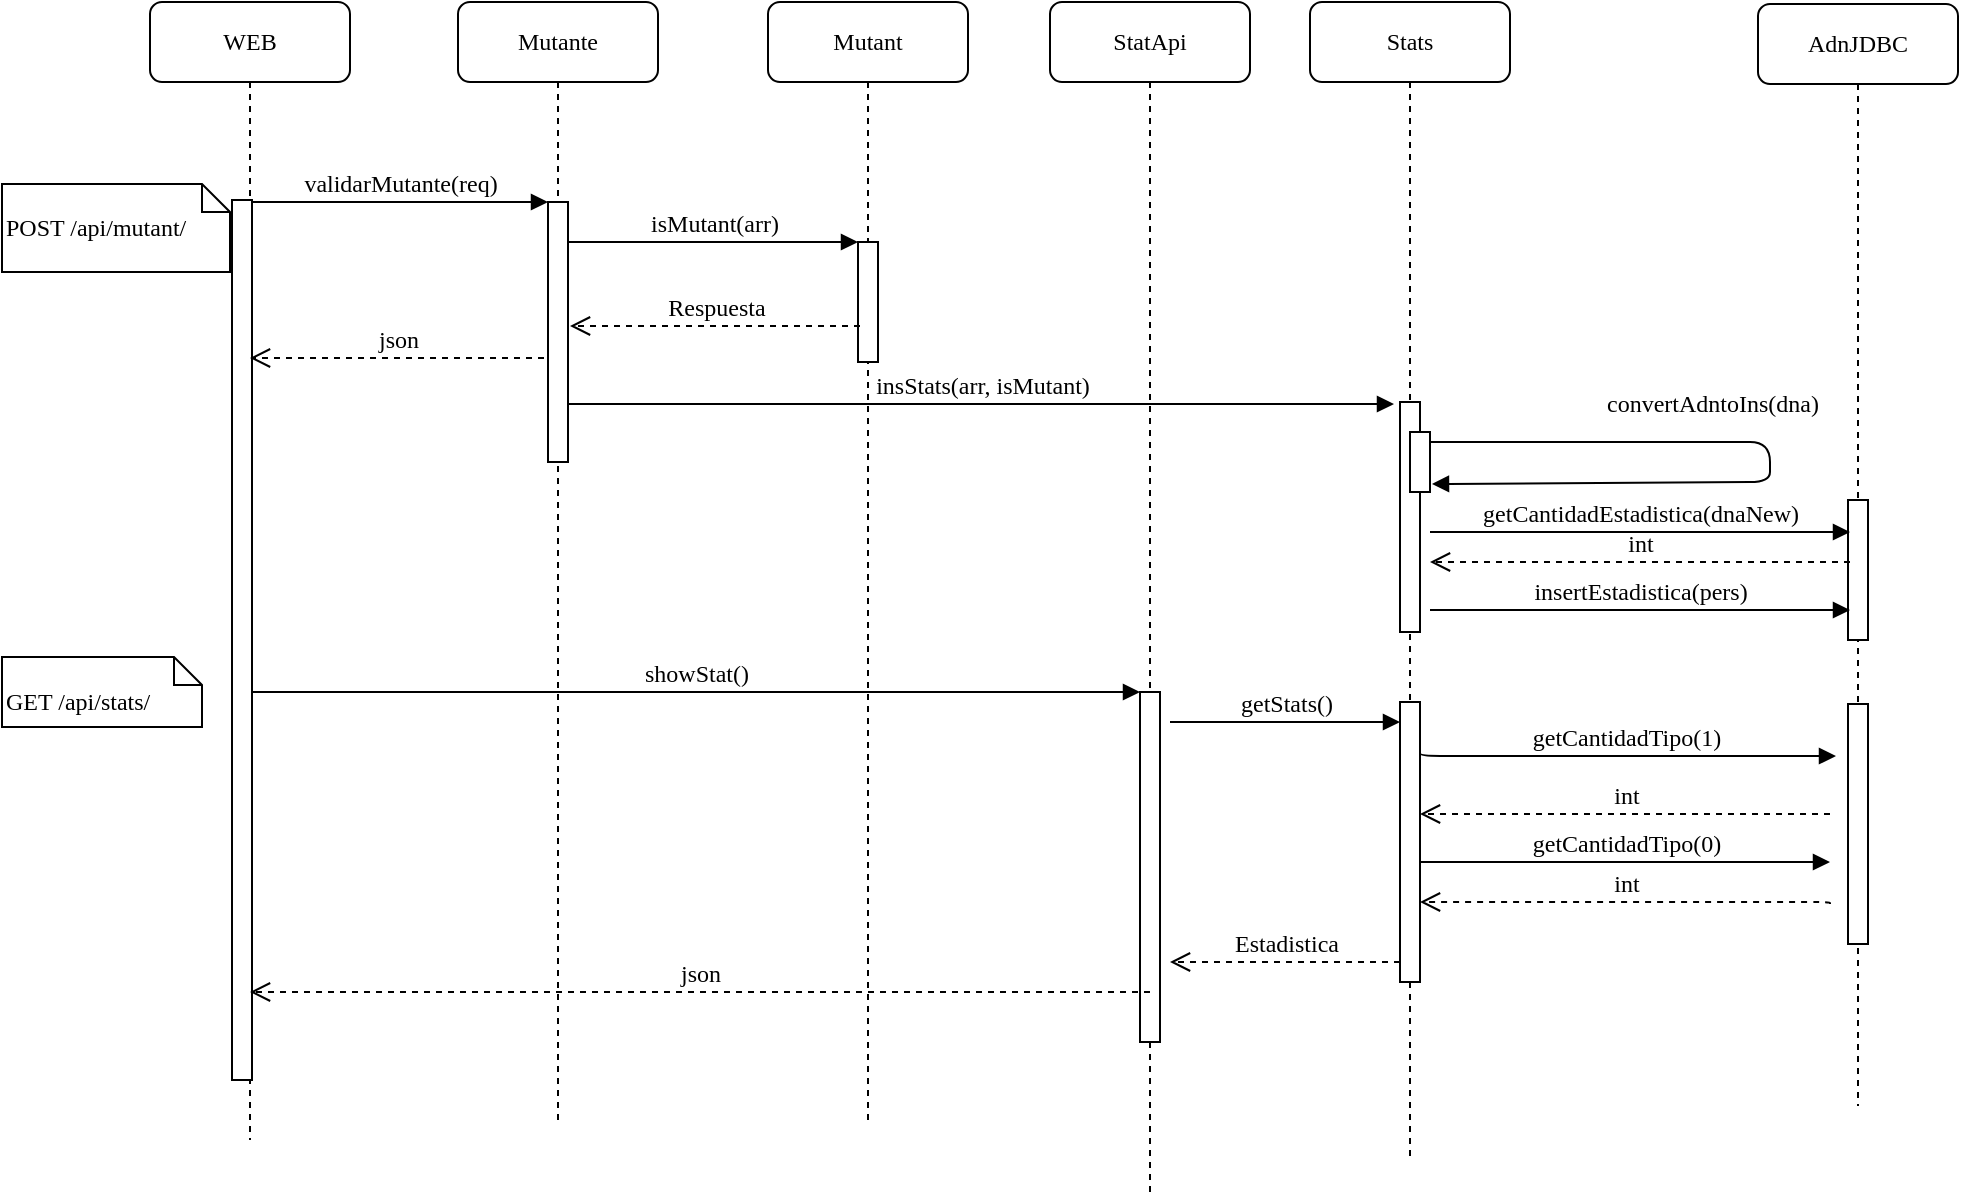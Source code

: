 <mxfile version="12.0.2" type="device" pages="1"><diagram name="Page-1" id="13e1069c-82ec-6db2-03f1-153e76fe0fe0"><mxGraphModel dx="1440" dy="578" grid="1" gridSize="10" guides="1" tooltips="1" connect="1" arrows="1" fold="1" page="1" pageScale="1" pageWidth="1100" pageHeight="850" background="#ffffff" math="0" shadow="0"><root><mxCell id="0"/><mxCell id="1" parent="0"/><mxCell id="7baba1c4bc27f4b0-2" value="Mutante" style="shape=umlLifeline;perimeter=lifelinePerimeter;whiteSpace=wrap;html=1;container=1;collapsible=0;recursiveResize=0;outlineConnect=0;rounded=1;shadow=0;comic=0;labelBackgroundColor=none;strokeColor=#000000;strokeWidth=1;fillColor=#FFFFFF;fontFamily=Verdana;fontSize=12;fontColor=#000000;align=center;" parent="1" vertex="1"><mxGeometry x="254" y="100" width="100" height="560" as="geometry"/></mxCell><mxCell id="7baba1c4bc27f4b0-10" value="" style="html=1;points=[];perimeter=orthogonalPerimeter;rounded=0;shadow=0;comic=0;labelBackgroundColor=none;strokeColor=#000000;strokeWidth=1;fillColor=#FFFFFF;fontFamily=Verdana;fontSize=12;fontColor=#000000;align=center;" parent="7baba1c4bc27f4b0-2" vertex="1"><mxGeometry x="45" y="100" width="10" height="130" as="geometry"/></mxCell><mxCell id="7baba1c4bc27f4b0-3" value="Mutant" style="shape=umlLifeline;perimeter=lifelinePerimeter;whiteSpace=wrap;html=1;container=1;collapsible=0;recursiveResize=0;outlineConnect=0;rounded=1;shadow=0;comic=0;labelBackgroundColor=none;strokeColor=#000000;strokeWidth=1;fillColor=#FFFFFF;fontFamily=Verdana;fontSize=12;fontColor=#000000;align=center;" parent="1" vertex="1"><mxGeometry x="409" y="100" width="100" height="560" as="geometry"/></mxCell><mxCell id="7baba1c4bc27f4b0-13" value="" style="html=1;points=[];perimeter=orthogonalPerimeter;rounded=0;shadow=0;comic=0;labelBackgroundColor=none;strokeColor=#000000;strokeWidth=1;fillColor=#FFFFFF;fontFamily=Verdana;fontSize=12;fontColor=#000000;align=center;" parent="7baba1c4bc27f4b0-3" vertex="1"><mxGeometry x="45" y="120" width="10" height="60" as="geometry"/></mxCell><mxCell id="7baba1c4bc27f4b0-4" value="StatApi" style="shape=umlLifeline;perimeter=lifelinePerimeter;whiteSpace=wrap;html=1;container=1;collapsible=0;recursiveResize=0;outlineConnect=0;rounded=1;shadow=0;comic=0;labelBackgroundColor=none;strokeColor=#000000;strokeWidth=1;fillColor=#FFFFFF;fontFamily=Verdana;fontSize=12;fontColor=#000000;align=center;" parent="1" vertex="1"><mxGeometry x="550" y="100" width="100" height="596" as="geometry"/></mxCell><mxCell id="7baba1c4bc27f4b0-22" value="" style="html=1;points=[];perimeter=orthogonalPerimeter;rounded=0;shadow=0;comic=0;labelBackgroundColor=none;strokeColor=#000000;strokeWidth=1;fillColor=#FFFFFF;fontFamily=Verdana;fontSize=12;fontColor=#000000;align=center;" parent="7baba1c4bc27f4b0-4" vertex="1"><mxGeometry x="45" y="345" width="10" height="175" as="geometry"/></mxCell><mxCell id="7baba1c4bc27f4b0-5" value="Stats" style="shape=umlLifeline;perimeter=lifelinePerimeter;whiteSpace=wrap;html=1;container=1;collapsible=0;recursiveResize=0;outlineConnect=0;rounded=1;shadow=0;comic=0;labelBackgroundColor=none;strokeColor=#000000;strokeWidth=1;fillColor=#FFFFFF;fontFamily=Verdana;fontSize=12;fontColor=#000000;align=center;" parent="1" vertex="1"><mxGeometry x="680" y="100" width="100" height="580" as="geometry"/></mxCell><mxCell id="7baba1c4bc27f4b0-37" value="" style="html=1;points=[];perimeter=orthogonalPerimeter;rounded=0;shadow=0;comic=0;labelBackgroundColor=none;strokeColor=#000000;strokeWidth=1;fillColor=#FFFFFF;fontFamily=Verdana;fontSize=12;fontColor=#000000;align=center;" parent="7baba1c4bc27f4b0-5" vertex="1"><mxGeometry x="45" y="350" width="10" height="140" as="geometry"/></mxCell><mxCell id="3C1lvmpE6AxyLVdhRp6n-18" value="" style="html=1;points=[];perimeter=orthogonalPerimeter;rounded=0;shadow=0;comic=0;labelBackgroundColor=none;strokeColor=#000000;strokeWidth=1;fillColor=#FFFFFF;fontFamily=Verdana;fontSize=12;fontColor=#000000;align=center;" parent="7baba1c4bc27f4b0-5" vertex="1"><mxGeometry x="45" y="200" width="10" height="115" as="geometry"/></mxCell><mxCell id="3C1lvmpE6AxyLVdhRp6n-22" value="" style="html=1;points=[];perimeter=orthogonalPerimeter;rounded=0;shadow=0;comic=0;labelBackgroundColor=none;strokeColor=#000000;strokeWidth=1;fillColor=#FFFFFF;fontFamily=Verdana;fontSize=12;fontColor=#000000;align=center;" parent="7baba1c4bc27f4b0-5" vertex="1"><mxGeometry x="50" y="215" width="10" height="30" as="geometry"/></mxCell><mxCell id="3C1lvmpE6AxyLVdhRp6n-23" value="convertAdntoIns(dna)" style="html=1;verticalAlign=bottom;endArrow=block;labelBackgroundColor=none;fontFamily=Verdana;fontSize=12;edgeStyle=elbowEdgeStyle;elbow=vertical;entryX=1.1;entryY=0.867;entryDx=0;entryDy=0;entryPerimeter=0;" parent="7baba1c4bc27f4b0-5" source="3C1lvmpE6AxyLVdhRp6n-22" target="3C1lvmpE6AxyLVdhRp6n-22" edge="1"><mxGeometry x="-0.218" y="10" relative="1" as="geometry"><mxPoint x="-206" y="140" as="sourcePoint"/><mxPoint x="120" y="140" as="targetPoint"/><Array as="points"><mxPoint x="230" y="230"/></Array><mxPoint as="offset"/></mxGeometry></mxCell><mxCell id="7baba1c4bc27f4b0-6" value="AdnJDBC" style="shape=umlLifeline;perimeter=lifelinePerimeter;whiteSpace=wrap;html=1;container=1;collapsible=0;recursiveResize=0;outlineConnect=0;rounded=1;shadow=0;comic=0;labelBackgroundColor=none;strokeColor=#000000;strokeWidth=1;fillColor=#FFFFFF;fontFamily=Verdana;fontSize=12;fontColor=#000000;align=center;" parent="1" vertex="1"><mxGeometry x="904" y="101" width="100" height="551" as="geometry"/></mxCell><mxCell id="7baba1c4bc27f4b0-25" value="" style="html=1;points=[];perimeter=orthogonalPerimeter;rounded=0;shadow=0;comic=0;labelBackgroundColor=none;strokeColor=#000000;strokeWidth=1;fillColor=#FFFFFF;fontFamily=Verdana;fontSize=12;fontColor=#000000;align=center;" parent="7baba1c4bc27f4b0-6" vertex="1"><mxGeometry x="45" y="248" width="10" height="70" as="geometry"/></mxCell><mxCell id="3C1lvmpE6AxyLVdhRp6n-28" value="" style="html=1;points=[];perimeter=orthogonalPerimeter;rounded=0;shadow=0;comic=0;labelBackgroundColor=none;strokeColor=#000000;strokeWidth=1;fillColor=#FFFFFF;fontFamily=Verdana;fontSize=12;fontColor=#000000;align=center;" parent="7baba1c4bc27f4b0-6" vertex="1"><mxGeometry x="45" y="350" width="10" height="120" as="geometry"/></mxCell><mxCell id="7baba1c4bc27f4b0-8" value="WEB" style="shape=umlLifeline;perimeter=lifelinePerimeter;whiteSpace=wrap;html=1;container=1;collapsible=0;recursiveResize=0;outlineConnect=0;rounded=1;shadow=0;comic=0;labelBackgroundColor=none;strokeColor=#000000;strokeWidth=1;fillColor=#FFFFFF;fontFamily=Verdana;fontSize=12;fontColor=#000000;align=center;" parent="1" vertex="1"><mxGeometry x="100" y="100" width="100" height="569" as="geometry"/></mxCell><mxCell id="7baba1c4bc27f4b0-9" value="" style="html=1;points=[];perimeter=orthogonalPerimeter;rounded=0;shadow=0;comic=0;labelBackgroundColor=none;strokeColor=#000000;strokeWidth=1;fillColor=#FFFFFF;fontFamily=Verdana;fontSize=12;fontColor=#000000;align=center;" parent="7baba1c4bc27f4b0-8" vertex="1"><mxGeometry x="41" y="99" width="10" height="440" as="geometry"/></mxCell><mxCell id="7baba1c4bc27f4b0-23" value="showStat()" style="html=1;verticalAlign=bottom;endArrow=block;entryX=0;entryY=0;labelBackgroundColor=none;fontFamily=Verdana;fontSize=12;" parent="1" source="7baba1c4bc27f4b0-9" target="7baba1c4bc27f4b0-22" edge="1"><mxGeometry relative="1" as="geometry"><mxPoint x="510" y="420" as="sourcePoint"/></mxGeometry></mxCell><mxCell id="7baba1c4bc27f4b0-11" value="validarMutante(req)" style="html=1;verticalAlign=bottom;endArrow=block;entryX=0;entryY=0;labelBackgroundColor=none;fontFamily=Verdana;fontSize=12;edgeStyle=elbowEdgeStyle;elbow=vertical;" parent="1" source="7baba1c4bc27f4b0-9" target="7baba1c4bc27f4b0-10" edge="1"><mxGeometry relative="1" as="geometry"><mxPoint x="220" y="190" as="sourcePoint"/></mxGeometry></mxCell><mxCell id="7baba1c4bc27f4b0-14" value="isMutant(arr)" style="html=1;verticalAlign=bottom;endArrow=block;entryX=0;entryY=0;labelBackgroundColor=none;fontFamily=Verdana;fontSize=12;edgeStyle=elbowEdgeStyle;elbow=vertical;" parent="1" source="7baba1c4bc27f4b0-10" target="7baba1c4bc27f4b0-13" edge="1"><mxGeometry relative="1" as="geometry"><mxPoint x="370" y="200" as="sourcePoint"/></mxGeometry></mxCell><mxCell id="7baba1c4bc27f4b0-40" value="&lt;br&gt;POST /api/mutant/" style="shape=note;whiteSpace=wrap;html=1;size=14;verticalAlign=top;align=left;spacingTop=-6;rounded=0;shadow=0;comic=0;labelBackgroundColor=none;strokeColor=#000000;strokeWidth=1;fillColor=#FFFFFF;fontFamily=Verdana;fontSize=12;fontColor=#000000;" parent="1" vertex="1"><mxGeometry x="26" y="191" width="114" height="44" as="geometry"/></mxCell><mxCell id="7baba1c4bc27f4b0-41" value="&lt;br&gt;GET /api/stats/" style="shape=note;whiteSpace=wrap;html=1;size=14;verticalAlign=top;align=left;spacingTop=-6;rounded=0;shadow=0;comic=0;labelBackgroundColor=none;strokeColor=#000000;strokeWidth=1;fillColor=#FFFFFF;fontFamily=Verdana;fontSize=12;fontColor=#000000;" parent="1" vertex="1"><mxGeometry x="26" y="427.5" width="100" height="35" as="geometry"/></mxCell><mxCell id="3C1lvmpE6AxyLVdhRp6n-4" value="Respuesta" style="html=1;verticalAlign=bottom;endArrow=open;dashed=1;endSize=8;labelBackgroundColor=none;fontFamily=Verdana;fontSize=12;edgeStyle=elbowEdgeStyle;elbow=horizontal;exitX=0.1;exitY=0.085;exitDx=0;exitDy=0;exitPerimeter=0;" parent="1" edge="1"><mxGeometry relative="1" as="geometry"><mxPoint x="310" y="262" as="targetPoint"/><Array as="points"><mxPoint x="400" y="261.5"/></Array><mxPoint x="455" y="262" as="sourcePoint"/></mxGeometry></mxCell><mxCell id="3C1lvmpE6AxyLVdhRp6n-6" value="json" style="html=1;verticalAlign=bottom;endArrow=open;dashed=1;endSize=8;labelBackgroundColor=none;fontFamily=Verdana;fontSize=12;edgeStyle=elbowEdgeStyle;elbow=horizontal;entryX=0.9;entryY=0.109;entryDx=0;entryDy=0;entryPerimeter=0;" parent="1" edge="1"><mxGeometry relative="1" as="geometry"><mxPoint x="150" y="278" as="targetPoint"/><Array as="points"/><mxPoint x="297" y="278" as="sourcePoint"/></mxGeometry></mxCell><mxCell id="3C1lvmpE6AxyLVdhRp6n-10" value="getStats()" style="html=1;verticalAlign=bottom;endArrow=block;labelBackgroundColor=none;fontFamily=Verdana;fontSize=12;edgeStyle=elbowEdgeStyle;elbow=vertical;" parent="1" target="7baba1c4bc27f4b0-37" edge="1"><mxGeometry relative="1" as="geometry"><mxPoint x="610" y="460" as="sourcePoint"/><mxPoint x="710" y="350" as="targetPoint"/><Array as="points"><mxPoint x="670" y="460"/></Array></mxGeometry></mxCell><mxCell id="3C1lvmpE6AxyLVdhRp6n-11" value="getCantidadTipo(1)" style="html=1;verticalAlign=bottom;endArrow=block;labelBackgroundColor=none;fontFamily=Verdana;fontSize=12;edgeStyle=elbowEdgeStyle;elbow=vertical;exitX=1;exitY=0.174;exitDx=0;exitDy=0;exitPerimeter=0;" parent="1" source="7baba1c4bc27f4b0-37" edge="1"><mxGeometry relative="1" as="geometry"><mxPoint x="770" y="362" as="sourcePoint"/><mxPoint x="943" y="477" as="targetPoint"/><Array as="points"><mxPoint x="770" y="477"/><mxPoint x="790" y="460"/><mxPoint x="800" y="510"/></Array></mxGeometry></mxCell><mxCell id="3C1lvmpE6AxyLVdhRp6n-12" value="int" style="html=1;verticalAlign=bottom;endArrow=open;dashed=1;endSize=8;labelBackgroundColor=none;fontFamily=Verdana;fontSize=12;edgeStyle=elbowEdgeStyle;elbow=vertical;" parent="1" target="7baba1c4bc27f4b0-37" edge="1"><mxGeometry relative="1" as="geometry"><mxPoint x="754" y="514" as="targetPoint"/><Array as="points"/><mxPoint x="940" y="506" as="sourcePoint"/></mxGeometry></mxCell><mxCell id="3C1lvmpE6AxyLVdhRp6n-13" value="getCantidadTipo(0)" style="html=1;verticalAlign=bottom;endArrow=block;labelBackgroundColor=none;fontFamily=Verdana;fontSize=12;edgeStyle=elbowEdgeStyle;elbow=vertical;" parent="1" edge="1"><mxGeometry relative="1" as="geometry"><mxPoint x="735" y="530" as="sourcePoint"/><mxPoint x="940" y="530" as="targetPoint"/><Array as="points"><mxPoint x="840" y="530"/></Array></mxGeometry></mxCell><mxCell id="3C1lvmpE6AxyLVdhRp6n-14" value="int" style="html=1;verticalAlign=bottom;endArrow=open;dashed=1;endSize=8;labelBackgroundColor=none;fontFamily=Verdana;fontSize=12;edgeStyle=elbowEdgeStyle;elbow=vertical;" parent="1" edge="1"><mxGeometry relative="1" as="geometry"><mxPoint x="735" y="550.5" as="targetPoint"/><Array as="points"><mxPoint x="825" y="550"/></Array><mxPoint x="940" y="551" as="sourcePoint"/></mxGeometry></mxCell><mxCell id="3C1lvmpE6AxyLVdhRp6n-15" value="Estadistica" style="html=1;verticalAlign=bottom;endArrow=open;dashed=1;endSize=8;labelBackgroundColor=none;fontFamily=Verdana;fontSize=12;edgeStyle=elbowEdgeStyle;elbow=vertical;" parent="1" edge="1"><mxGeometry relative="1" as="geometry"><mxPoint x="610" y="580" as="targetPoint"/><Array as="points"><mxPoint x="700" y="580"/><mxPoint x="680" y="460"/></Array><mxPoint x="725" y="580" as="sourcePoint"/></mxGeometry></mxCell><mxCell id="3C1lvmpE6AxyLVdhRp6n-16" value="json" style="html=1;verticalAlign=bottom;endArrow=open;dashed=1;endSize=8;labelBackgroundColor=none;fontFamily=Verdana;fontSize=12;edgeStyle=elbowEdgeStyle;elbow=horizontal;" parent="1" edge="1"><mxGeometry relative="1" as="geometry"><mxPoint x="150" y="595" as="targetPoint"/><Array as="points"/><mxPoint x="600" y="595" as="sourcePoint"/></mxGeometry></mxCell><mxCell id="3C1lvmpE6AxyLVdhRp6n-24" value="getCantidadEstadistica(dnaNew)" style="html=1;verticalAlign=bottom;endArrow=block;labelBackgroundColor=none;fontFamily=Verdana;fontSize=12;edgeStyle=elbowEdgeStyle;elbow=vertical;" parent="1" edge="1"><mxGeometry relative="1" as="geometry"><mxPoint x="740" y="365" as="sourcePoint"/><mxPoint x="950" y="365" as="targetPoint"/><Array as="points"><mxPoint x="880" y="365"/></Array></mxGeometry></mxCell><mxCell id="3C1lvmpE6AxyLVdhRp6n-25" value="int" style="html=1;verticalAlign=bottom;endArrow=open;dashed=1;endSize=8;labelBackgroundColor=none;fontFamily=Verdana;fontSize=12;edgeStyle=elbowEdgeStyle;elbow=vertical;" parent="1" edge="1"><mxGeometry relative="1" as="geometry"><mxPoint x="740" y="380" as="targetPoint"/><Array as="points"/><mxPoint x="950" y="380" as="sourcePoint"/></mxGeometry></mxCell><mxCell id="3C1lvmpE6AxyLVdhRp6n-27" value="insertEstadistica(pers)" style="html=1;verticalAlign=bottom;endArrow=block;labelBackgroundColor=none;fontFamily=Verdana;fontSize=12;edgeStyle=elbowEdgeStyle;elbow=vertical;" parent="1" edge="1"><mxGeometry relative="1" as="geometry"><mxPoint x="740" y="404" as="sourcePoint"/><mxPoint x="950" y="404" as="targetPoint"/><Array as="points"><mxPoint x="850" y="404"/></Array></mxGeometry></mxCell><mxCell id="3C1lvmpE6AxyLVdhRp6n-21" value="insStats(arr, isMutant)" style="html=1;verticalAlign=bottom;endArrow=block;labelBackgroundColor=none;fontFamily=Verdana;fontSize=12;edgeStyle=elbowEdgeStyle;elbow=vertical;entryX=-0.3;entryY=0.007;entryDx=0;entryDy=0;entryPerimeter=0;" parent="1" source="7baba1c4bc27f4b0-10" target="3C1lvmpE6AxyLVdhRp6n-18" edge="1"><mxGeometry relative="1" as="geometry"><mxPoint x="480" y="228.5" as="sourcePoint"/><mxPoint x="710" y="229.5" as="targetPoint"/><Array as="points"/></mxGeometry></mxCell></root></mxGraphModel></diagram></mxfile>